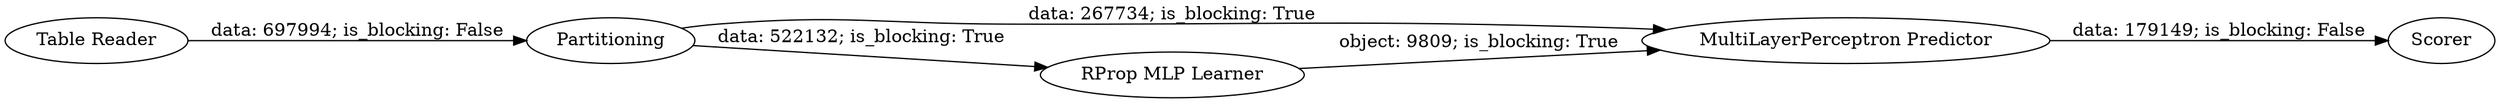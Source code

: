 digraph {
	"8327696734259407544_743" [label="MultiLayerPerceptron Predictor"]
	"8327696734259407544_745" [label=Scorer]
	"8327696734259407544_739" [label="Table Reader"]
	"8327696734259407544_742" [label="RProp MLP Learner"]
	"8327696734259407544_744" [label=Partitioning]
	"8327696734259407544_739" -> "8327696734259407544_744" [label="data: 697994; is_blocking: False"]
	"8327696734259407544_744" -> "8327696734259407544_743" [label="data: 267734; is_blocking: True"]
	"8327696734259407544_743" -> "8327696734259407544_745" [label="data: 179149; is_blocking: False"]
	"8327696734259407544_744" -> "8327696734259407544_742" [label="data: 522132; is_blocking: True"]
	"8327696734259407544_742" -> "8327696734259407544_743" [label="object: 9809; is_blocking: True"]
	rankdir=LR
}
